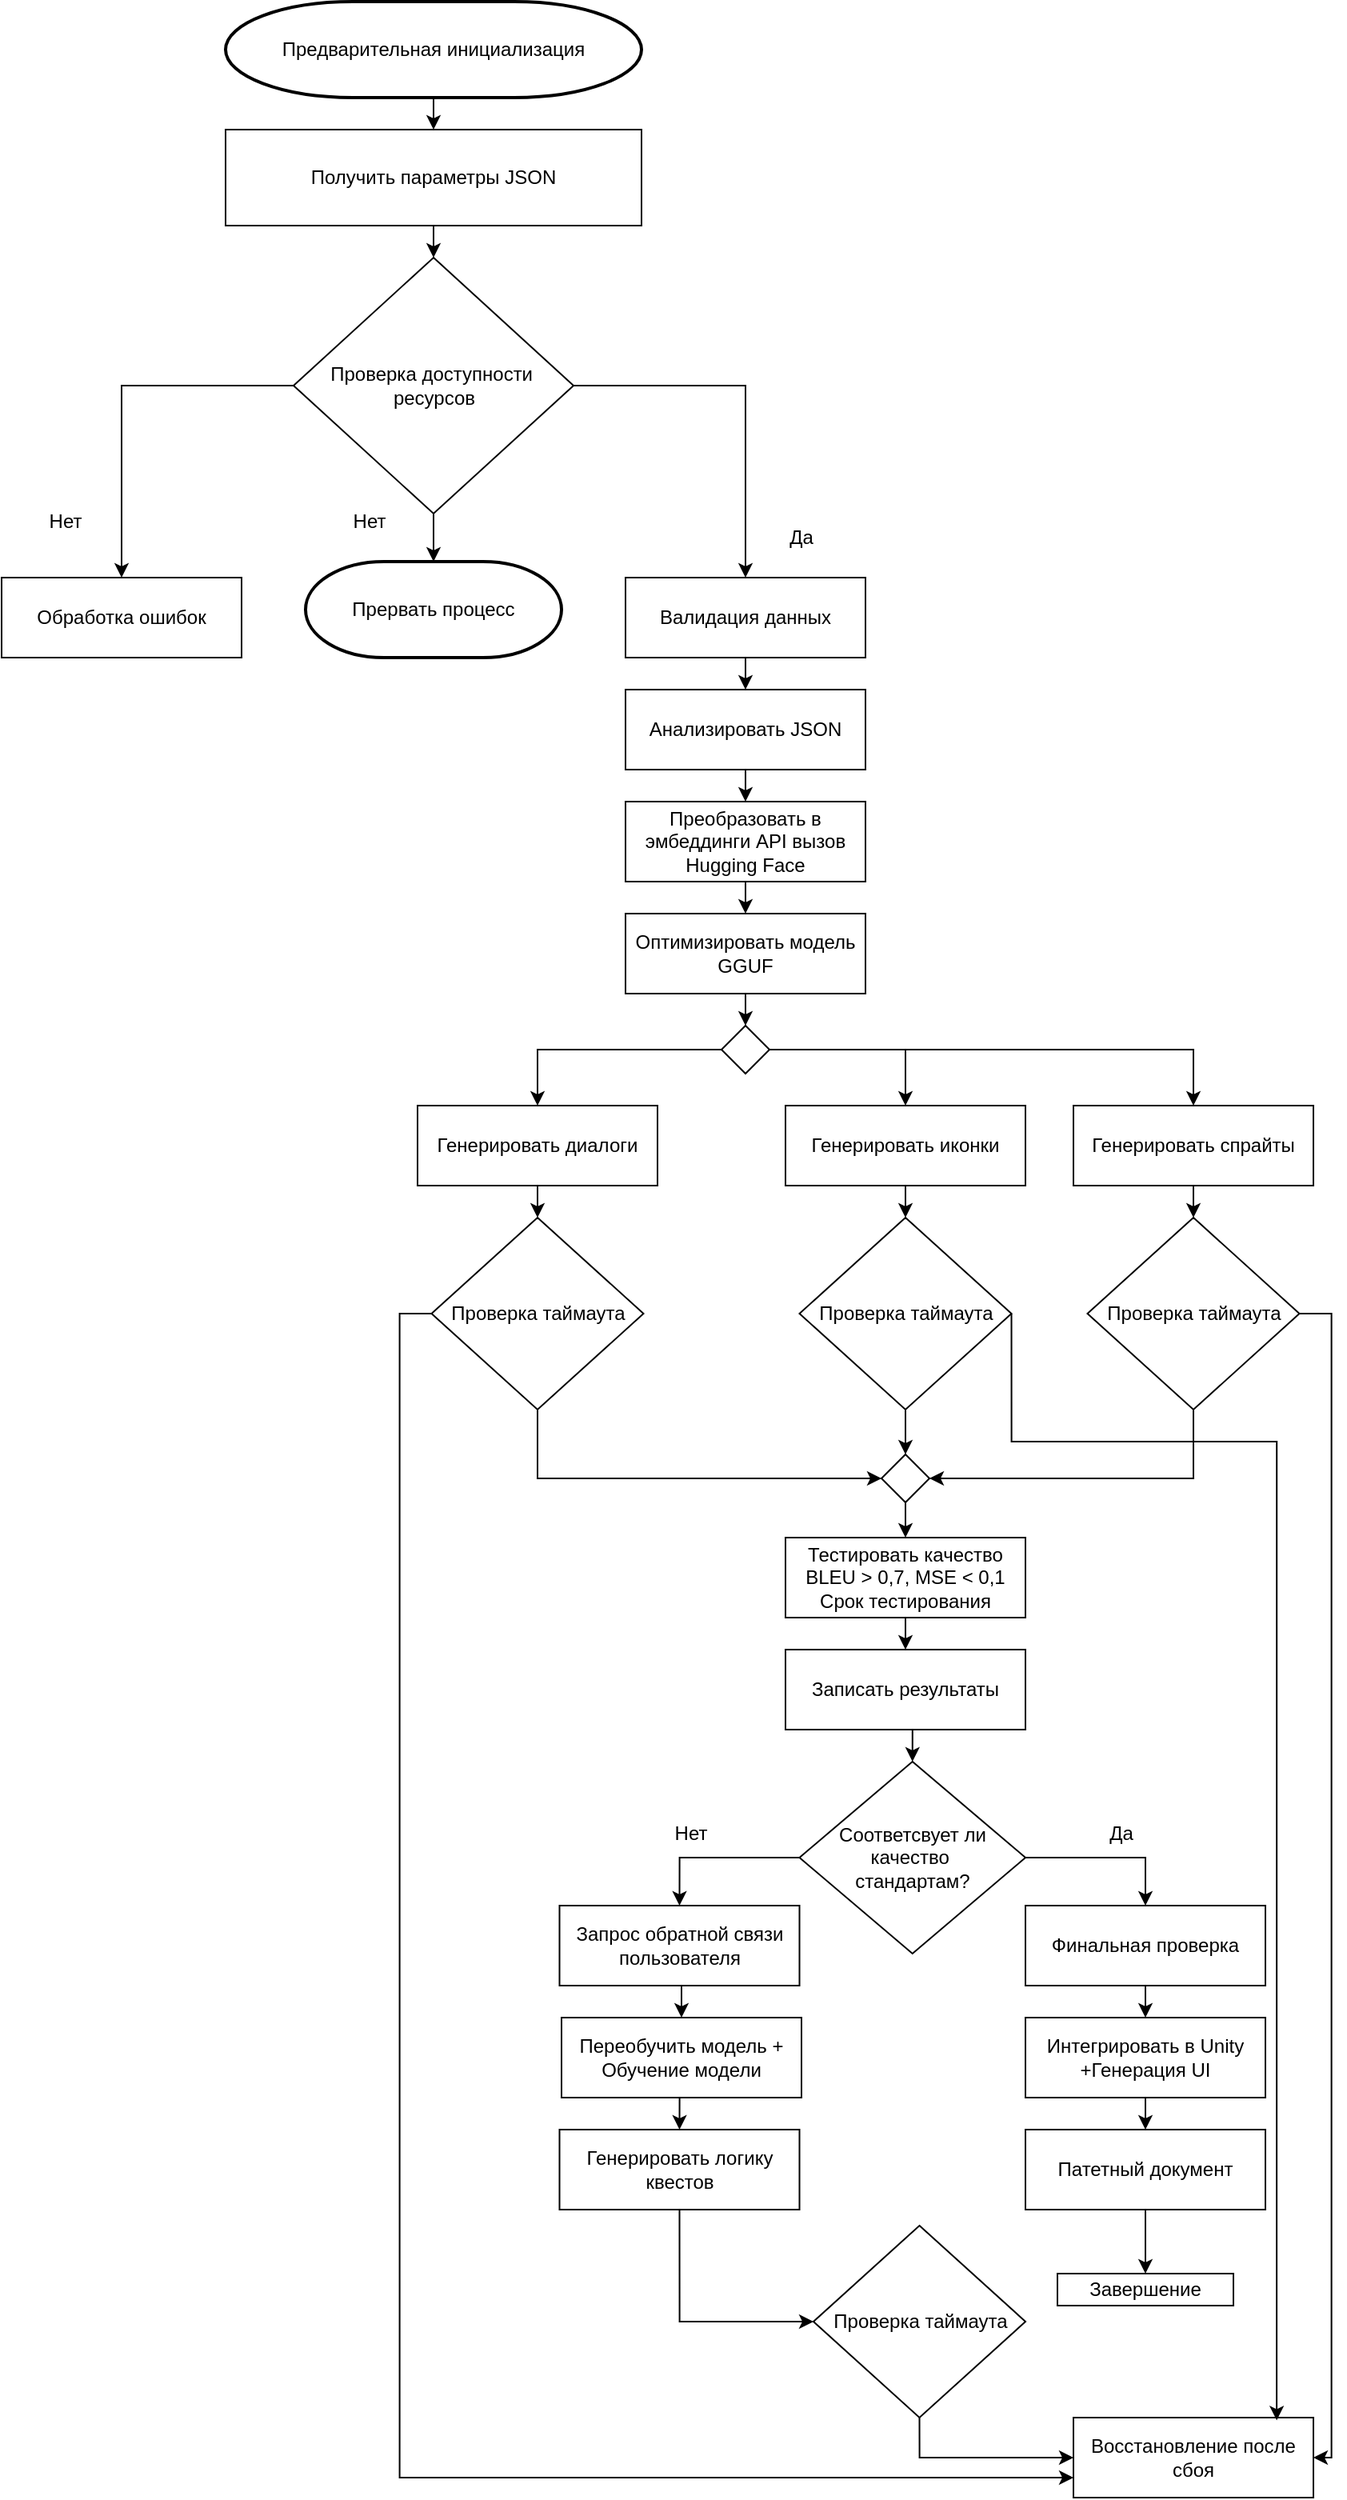 <mxfile version="28.1.2">
  <diagram name="Страница — 1" id="5c0BLK29okG479-dv1Sy">
    <mxGraphModel dx="3153" dy="1650" grid="1" gridSize="10" guides="1" tooltips="1" connect="1" arrows="1" fold="1" page="1" pageScale="1" pageWidth="827" pageHeight="1169" math="0" shadow="0">
      <root>
        <mxCell id="0" />
        <mxCell id="1" parent="0" />
        <mxCell id="UNexuh7ckG4tXfka1GSK-4" style="edgeStyle=orthogonalEdgeStyle;rounded=0;orthogonalLoop=1;jettySize=auto;html=1;exitX=0.5;exitY=1;exitDx=0;exitDy=0;exitPerimeter=0;entryX=0.5;entryY=0;entryDx=0;entryDy=0;" edge="1" parent="1" source="UNexuh7ckG4tXfka1GSK-1" target="UNexuh7ckG4tXfka1GSK-2">
          <mxGeometry relative="1" as="geometry" />
        </mxCell>
        <mxCell id="UNexuh7ckG4tXfka1GSK-1" value="Предварительная инициализация" style="strokeWidth=2;html=1;shape=mxgraph.flowchart.terminator;whiteSpace=wrap;" vertex="1" parent="1">
          <mxGeometry x="290" y="50" width="260" height="60" as="geometry" />
        </mxCell>
        <mxCell id="UNexuh7ckG4tXfka1GSK-5" style="edgeStyle=orthogonalEdgeStyle;rounded=0;orthogonalLoop=1;jettySize=auto;html=1;exitX=0.5;exitY=1;exitDx=0;exitDy=0;entryX=0.5;entryY=0;entryDx=0;entryDy=0;" edge="1" parent="1" source="UNexuh7ckG4tXfka1GSK-2" target="UNexuh7ckG4tXfka1GSK-3">
          <mxGeometry relative="1" as="geometry" />
        </mxCell>
        <mxCell id="UNexuh7ckG4tXfka1GSK-2" value="Получить параметры JSON" style="rounded=0;whiteSpace=wrap;html=1;" vertex="1" parent="1">
          <mxGeometry x="290" y="130" width="260" height="60" as="geometry" />
        </mxCell>
        <mxCell id="UNexuh7ckG4tXfka1GSK-9" style="edgeStyle=orthogonalEdgeStyle;rounded=0;orthogonalLoop=1;jettySize=auto;html=1;exitX=1;exitY=0.5;exitDx=0;exitDy=0;" edge="1" parent="1" source="UNexuh7ckG4tXfka1GSK-3" target="UNexuh7ckG4tXfka1GSK-8">
          <mxGeometry relative="1" as="geometry" />
        </mxCell>
        <mxCell id="UNexuh7ckG4tXfka1GSK-12" style="edgeStyle=orthogonalEdgeStyle;rounded=0;orthogonalLoop=1;jettySize=auto;html=1;exitX=0;exitY=0.5;exitDx=0;exitDy=0;" edge="1" parent="1" source="UNexuh7ckG4tXfka1GSK-3" target="UNexuh7ckG4tXfka1GSK-6">
          <mxGeometry relative="1" as="geometry" />
        </mxCell>
        <mxCell id="UNexuh7ckG4tXfka1GSK-3" value="Проверка доступности&amp;nbsp;&lt;div&gt;ресурсов&lt;/div&gt;" style="rhombus;whiteSpace=wrap;html=1;" vertex="1" parent="1">
          <mxGeometry x="332.5" y="210" width="175" height="160" as="geometry" />
        </mxCell>
        <mxCell id="UNexuh7ckG4tXfka1GSK-6" value="Обработка ошибок" style="rounded=0;whiteSpace=wrap;html=1;" vertex="1" parent="1">
          <mxGeometry x="150" y="410" width="150" height="50" as="geometry" />
        </mxCell>
        <mxCell id="UNexuh7ckG4tXfka1GSK-7" value="Прервать процесс" style="strokeWidth=2;html=1;shape=mxgraph.flowchart.terminator;whiteSpace=wrap;" vertex="1" parent="1">
          <mxGeometry x="340" y="400" width="160" height="60" as="geometry" />
        </mxCell>
        <mxCell id="UNexuh7ckG4tXfka1GSK-17" style="edgeStyle=orthogonalEdgeStyle;rounded=0;orthogonalLoop=1;jettySize=auto;html=1;exitX=0.5;exitY=1;exitDx=0;exitDy=0;entryX=0.5;entryY=0;entryDx=0;entryDy=0;" edge="1" parent="1" source="UNexuh7ckG4tXfka1GSK-8" target="UNexuh7ckG4tXfka1GSK-16">
          <mxGeometry relative="1" as="geometry" />
        </mxCell>
        <mxCell id="UNexuh7ckG4tXfka1GSK-8" value="Валидация данных" style="rounded=0;whiteSpace=wrap;html=1;" vertex="1" parent="1">
          <mxGeometry x="540" y="410" width="150" height="50" as="geometry" />
        </mxCell>
        <mxCell id="UNexuh7ckG4tXfka1GSK-11" style="edgeStyle=orthogonalEdgeStyle;rounded=0;orthogonalLoop=1;jettySize=auto;html=1;exitX=0.5;exitY=1;exitDx=0;exitDy=0;entryX=0.5;entryY=0;entryDx=0;entryDy=0;entryPerimeter=0;" edge="1" parent="1" source="UNexuh7ckG4tXfka1GSK-3" target="UNexuh7ckG4tXfka1GSK-7">
          <mxGeometry relative="1" as="geometry" />
        </mxCell>
        <mxCell id="UNexuh7ckG4tXfka1GSK-13" value="Нет" style="text;html=1;align=center;verticalAlign=middle;whiteSpace=wrap;rounded=0;" vertex="1" parent="1">
          <mxGeometry x="160" y="360" width="60" height="30" as="geometry" />
        </mxCell>
        <mxCell id="UNexuh7ckG4tXfka1GSK-14" value="Нет" style="text;html=1;align=center;verticalAlign=middle;whiteSpace=wrap;rounded=0;" vertex="1" parent="1">
          <mxGeometry x="350" y="360" width="60" height="30" as="geometry" />
        </mxCell>
        <mxCell id="UNexuh7ckG4tXfka1GSK-15" value="Да" style="text;html=1;align=center;verticalAlign=middle;whiteSpace=wrap;rounded=0;" vertex="1" parent="1">
          <mxGeometry x="620" y="370" width="60" height="30" as="geometry" />
        </mxCell>
        <mxCell id="UNexuh7ckG4tXfka1GSK-19" style="edgeStyle=orthogonalEdgeStyle;rounded=0;orthogonalLoop=1;jettySize=auto;html=1;exitX=0.5;exitY=1;exitDx=0;exitDy=0;entryX=0.5;entryY=0;entryDx=0;entryDy=0;" edge="1" parent="1" source="UNexuh7ckG4tXfka1GSK-16" target="UNexuh7ckG4tXfka1GSK-18">
          <mxGeometry relative="1" as="geometry" />
        </mxCell>
        <mxCell id="UNexuh7ckG4tXfka1GSK-16" value="Анализировать JSON" style="rounded=0;whiteSpace=wrap;html=1;" vertex="1" parent="1">
          <mxGeometry x="540" y="480" width="150" height="50" as="geometry" />
        </mxCell>
        <mxCell id="UNexuh7ckG4tXfka1GSK-21" style="edgeStyle=orthogonalEdgeStyle;rounded=0;orthogonalLoop=1;jettySize=auto;html=1;exitX=0.5;exitY=1;exitDx=0;exitDy=0;entryX=0.5;entryY=0;entryDx=0;entryDy=0;" edge="1" parent="1" source="UNexuh7ckG4tXfka1GSK-18" target="UNexuh7ckG4tXfka1GSK-20">
          <mxGeometry relative="1" as="geometry" />
        </mxCell>
        <mxCell id="UNexuh7ckG4tXfka1GSK-18" value="Преобразовать в эмбеддинги API вызов Hugging Face" style="rounded=0;whiteSpace=wrap;html=1;" vertex="1" parent="1">
          <mxGeometry x="540" y="550" width="150" height="50" as="geometry" />
        </mxCell>
        <mxCell id="UNexuh7ckG4tXfka1GSK-23" style="edgeStyle=orthogonalEdgeStyle;rounded=0;orthogonalLoop=1;jettySize=auto;html=1;exitX=0.5;exitY=1;exitDx=0;exitDy=0;entryX=0.5;entryY=0;entryDx=0;entryDy=0;" edge="1" parent="1" source="UNexuh7ckG4tXfka1GSK-20" target="UNexuh7ckG4tXfka1GSK-22">
          <mxGeometry relative="1" as="geometry" />
        </mxCell>
        <mxCell id="UNexuh7ckG4tXfka1GSK-20" value="Оптимизировать модель GGUF" style="rounded=0;whiteSpace=wrap;html=1;" vertex="1" parent="1">
          <mxGeometry x="540" y="620" width="150" height="50" as="geometry" />
        </mxCell>
        <mxCell id="UNexuh7ckG4tXfka1GSK-28" style="edgeStyle=orthogonalEdgeStyle;rounded=0;orthogonalLoop=1;jettySize=auto;html=1;exitX=1;exitY=0.5;exitDx=0;exitDy=0;entryX=0.5;entryY=0;entryDx=0;entryDy=0;" edge="1" parent="1" source="UNexuh7ckG4tXfka1GSK-22" target="UNexuh7ckG4tXfka1GSK-24">
          <mxGeometry relative="1" as="geometry" />
        </mxCell>
        <mxCell id="UNexuh7ckG4tXfka1GSK-29" style="edgeStyle=orthogonalEdgeStyle;rounded=0;orthogonalLoop=1;jettySize=auto;html=1;exitX=0;exitY=0.5;exitDx=0;exitDy=0;entryX=0.5;entryY=0;entryDx=0;entryDy=0;" edge="1" parent="1" source="UNexuh7ckG4tXfka1GSK-22" target="UNexuh7ckG4tXfka1GSK-26">
          <mxGeometry relative="1" as="geometry" />
        </mxCell>
        <mxCell id="UNexuh7ckG4tXfka1GSK-22" value="" style="rhombus;whiteSpace=wrap;html=1;" vertex="1" parent="1">
          <mxGeometry x="600" y="690" width="30" height="30" as="geometry" />
        </mxCell>
        <mxCell id="UNexuh7ckG4tXfka1GSK-34" style="edgeStyle=orthogonalEdgeStyle;rounded=0;orthogonalLoop=1;jettySize=auto;html=1;exitX=0.5;exitY=1;exitDx=0;exitDy=0;entryX=0.5;entryY=0;entryDx=0;entryDy=0;" edge="1" parent="1" source="UNexuh7ckG4tXfka1GSK-24" target="UNexuh7ckG4tXfka1GSK-31">
          <mxGeometry relative="1" as="geometry" />
        </mxCell>
        <mxCell id="UNexuh7ckG4tXfka1GSK-24" value="Генерировать иконки" style="rounded=0;whiteSpace=wrap;html=1;" vertex="1" parent="1">
          <mxGeometry x="640" y="740" width="150" height="50" as="geometry" />
        </mxCell>
        <mxCell id="UNexuh7ckG4tXfka1GSK-35" style="edgeStyle=orthogonalEdgeStyle;rounded=0;orthogonalLoop=1;jettySize=auto;html=1;exitX=0.5;exitY=1;exitDx=0;exitDy=0;entryX=0.5;entryY=0;entryDx=0;entryDy=0;" edge="1" parent="1" source="UNexuh7ckG4tXfka1GSK-25" target="UNexuh7ckG4tXfka1GSK-32">
          <mxGeometry relative="1" as="geometry" />
        </mxCell>
        <mxCell id="UNexuh7ckG4tXfka1GSK-25" value="Генерировать спрайты" style="rounded=0;whiteSpace=wrap;html=1;" vertex="1" parent="1">
          <mxGeometry x="820" y="740" width="150" height="50" as="geometry" />
        </mxCell>
        <mxCell id="UNexuh7ckG4tXfka1GSK-33" style="edgeStyle=orthogonalEdgeStyle;rounded=0;orthogonalLoop=1;jettySize=auto;html=1;exitX=0.5;exitY=1;exitDx=0;exitDy=0;entryX=0.5;entryY=0;entryDx=0;entryDy=0;" edge="1" parent="1" source="UNexuh7ckG4tXfka1GSK-26" target="UNexuh7ckG4tXfka1GSK-30">
          <mxGeometry relative="1" as="geometry" />
        </mxCell>
        <mxCell id="UNexuh7ckG4tXfka1GSK-26" value="Генерировать диалоги" style="rounded=0;whiteSpace=wrap;html=1;" vertex="1" parent="1">
          <mxGeometry x="410" y="740" width="150" height="50" as="geometry" />
        </mxCell>
        <mxCell id="UNexuh7ckG4tXfka1GSK-27" style="edgeStyle=orthogonalEdgeStyle;rounded=0;orthogonalLoop=1;jettySize=auto;html=1;exitX=1;exitY=0.5;exitDx=0;exitDy=0;entryX=0.5;entryY=0;entryDx=0;entryDy=0;" edge="1" parent="1" source="UNexuh7ckG4tXfka1GSK-22" target="UNexuh7ckG4tXfka1GSK-25">
          <mxGeometry relative="1" as="geometry" />
        </mxCell>
        <mxCell id="UNexuh7ckG4tXfka1GSK-39" style="edgeStyle=orthogonalEdgeStyle;rounded=0;orthogonalLoop=1;jettySize=auto;html=1;exitX=0.5;exitY=1;exitDx=0;exitDy=0;entryX=0;entryY=0.5;entryDx=0;entryDy=0;" edge="1" parent="1" source="UNexuh7ckG4tXfka1GSK-30" target="UNexuh7ckG4tXfka1GSK-36">
          <mxGeometry relative="1" as="geometry" />
        </mxCell>
        <mxCell id="UNexuh7ckG4tXfka1GSK-69" style="edgeStyle=orthogonalEdgeStyle;rounded=0;orthogonalLoop=1;jettySize=auto;html=1;exitX=0;exitY=0.5;exitDx=0;exitDy=0;entryX=0;entryY=0.75;entryDx=0;entryDy=0;" edge="1" parent="1" source="UNexuh7ckG4tXfka1GSK-30" target="UNexuh7ckG4tXfka1GSK-64">
          <mxGeometry relative="1" as="geometry" />
        </mxCell>
        <mxCell id="UNexuh7ckG4tXfka1GSK-30" value="Проверка таймаута" style="rhombus;whiteSpace=wrap;html=1;" vertex="1" parent="1">
          <mxGeometry x="418.75" y="810" width="132.5" height="120" as="geometry" />
        </mxCell>
        <mxCell id="UNexuh7ckG4tXfka1GSK-37" style="edgeStyle=orthogonalEdgeStyle;rounded=0;orthogonalLoop=1;jettySize=auto;html=1;exitX=0.5;exitY=1;exitDx=0;exitDy=0;entryX=0.5;entryY=0;entryDx=0;entryDy=0;" edge="1" parent="1" source="UNexuh7ckG4tXfka1GSK-31" target="UNexuh7ckG4tXfka1GSK-36">
          <mxGeometry relative="1" as="geometry" />
        </mxCell>
        <mxCell id="UNexuh7ckG4tXfka1GSK-31" value="Проверка таймаута" style="rhombus;whiteSpace=wrap;html=1;" vertex="1" parent="1">
          <mxGeometry x="648.75" y="810" width="132.5" height="120" as="geometry" />
        </mxCell>
        <mxCell id="UNexuh7ckG4tXfka1GSK-40" style="edgeStyle=orthogonalEdgeStyle;rounded=0;orthogonalLoop=1;jettySize=auto;html=1;exitX=0.5;exitY=1;exitDx=0;exitDy=0;entryX=1;entryY=0.5;entryDx=0;entryDy=0;" edge="1" parent="1" source="UNexuh7ckG4tXfka1GSK-32" target="UNexuh7ckG4tXfka1GSK-36">
          <mxGeometry relative="1" as="geometry" />
        </mxCell>
        <mxCell id="UNexuh7ckG4tXfka1GSK-68" style="edgeStyle=orthogonalEdgeStyle;rounded=0;orthogonalLoop=1;jettySize=auto;html=1;exitX=1;exitY=0.5;exitDx=0;exitDy=0;entryX=1;entryY=0.5;entryDx=0;entryDy=0;" edge="1" parent="1" source="UNexuh7ckG4tXfka1GSK-32" target="UNexuh7ckG4tXfka1GSK-64">
          <mxGeometry relative="1" as="geometry" />
        </mxCell>
        <mxCell id="UNexuh7ckG4tXfka1GSK-32" value="Проверка таймаута" style="rhombus;whiteSpace=wrap;html=1;" vertex="1" parent="1">
          <mxGeometry x="828.75" y="810" width="132.5" height="120" as="geometry" />
        </mxCell>
        <mxCell id="UNexuh7ckG4tXfka1GSK-42" style="edgeStyle=orthogonalEdgeStyle;rounded=0;orthogonalLoop=1;jettySize=auto;html=1;exitX=0.5;exitY=1;exitDx=0;exitDy=0;entryX=0.5;entryY=0;entryDx=0;entryDy=0;" edge="1" parent="1" source="UNexuh7ckG4tXfka1GSK-36" target="UNexuh7ckG4tXfka1GSK-41">
          <mxGeometry relative="1" as="geometry" />
        </mxCell>
        <mxCell id="UNexuh7ckG4tXfka1GSK-36" value="" style="rhombus;whiteSpace=wrap;html=1;" vertex="1" parent="1">
          <mxGeometry x="700" y="958" width="30" height="30" as="geometry" />
        </mxCell>
        <mxCell id="UNexuh7ckG4tXfka1GSK-44" style="edgeStyle=orthogonalEdgeStyle;rounded=0;orthogonalLoop=1;jettySize=auto;html=1;exitX=0.5;exitY=1;exitDx=0;exitDy=0;entryX=0.5;entryY=0;entryDx=0;entryDy=0;" edge="1" parent="1" source="UNexuh7ckG4tXfka1GSK-41" target="UNexuh7ckG4tXfka1GSK-43">
          <mxGeometry relative="1" as="geometry" />
        </mxCell>
        <mxCell id="UNexuh7ckG4tXfka1GSK-41" value="Тестировать качество&lt;div&gt;BLEU &amp;gt; 0,7, MSE &amp;lt; 0,1&lt;/div&gt;&lt;div&gt;Срок тестирования&lt;/div&gt;" style="rounded=0;whiteSpace=wrap;html=1;" vertex="1" parent="1">
          <mxGeometry x="640" y="1010" width="150" height="50" as="geometry" />
        </mxCell>
        <mxCell id="UNexuh7ckG4tXfka1GSK-46" style="edgeStyle=orthogonalEdgeStyle;rounded=0;orthogonalLoop=1;jettySize=auto;html=1;exitX=0.5;exitY=1;exitDx=0;exitDy=0;entryX=0.5;entryY=0;entryDx=0;entryDy=0;" edge="1" parent="1" source="UNexuh7ckG4tXfka1GSK-43" target="UNexuh7ckG4tXfka1GSK-45">
          <mxGeometry relative="1" as="geometry" />
        </mxCell>
        <mxCell id="UNexuh7ckG4tXfka1GSK-43" value="Записать результаты" style="rounded=0;whiteSpace=wrap;html=1;" vertex="1" parent="1">
          <mxGeometry x="640" y="1080" width="150" height="50" as="geometry" />
        </mxCell>
        <mxCell id="UNexuh7ckG4tXfka1GSK-50" style="edgeStyle=orthogonalEdgeStyle;rounded=0;orthogonalLoop=1;jettySize=auto;html=1;exitX=0;exitY=0.5;exitDx=0;exitDy=0;entryX=0.5;entryY=0;entryDx=0;entryDy=0;" edge="1" parent="1" source="UNexuh7ckG4tXfka1GSK-45" target="UNexuh7ckG4tXfka1GSK-48">
          <mxGeometry relative="1" as="geometry" />
        </mxCell>
        <mxCell id="UNexuh7ckG4tXfka1GSK-45" value="Соответсвует ли качество&amp;nbsp;&lt;div&gt;стандартам?&lt;/div&gt;" style="rhombus;whiteSpace=wrap;html=1;" vertex="1" parent="1">
          <mxGeometry x="648.75" y="1150" width="141.25" height="120" as="geometry" />
        </mxCell>
        <mxCell id="UNexuh7ckG4tXfka1GSK-55" style="edgeStyle=orthogonalEdgeStyle;rounded=0;orthogonalLoop=1;jettySize=auto;html=1;exitX=0.5;exitY=1;exitDx=0;exitDy=0;entryX=0.5;entryY=0;entryDx=0;entryDy=0;" edge="1" parent="1" source="UNexuh7ckG4tXfka1GSK-47" target="UNexuh7ckG4tXfka1GSK-54">
          <mxGeometry relative="1" as="geometry" />
        </mxCell>
        <mxCell id="UNexuh7ckG4tXfka1GSK-47" value="Финальная проверка" style="rounded=0;whiteSpace=wrap;html=1;" vertex="1" parent="1">
          <mxGeometry x="790" y="1240" width="150" height="50" as="geometry" />
        </mxCell>
        <mxCell id="UNexuh7ckG4tXfka1GSK-56" style="edgeStyle=orthogonalEdgeStyle;rounded=0;orthogonalLoop=1;jettySize=auto;html=1;exitX=0.5;exitY=1;exitDx=0;exitDy=0;entryX=0.5;entryY=0;entryDx=0;entryDy=0;" edge="1" parent="1" source="UNexuh7ckG4tXfka1GSK-48" target="UNexuh7ckG4tXfka1GSK-53">
          <mxGeometry relative="1" as="geometry" />
        </mxCell>
        <mxCell id="UNexuh7ckG4tXfka1GSK-48" value="Запрос обратной связи пользователя" style="rounded=0;whiteSpace=wrap;html=1;" vertex="1" parent="1">
          <mxGeometry x="498.75" y="1240" width="150" height="50" as="geometry" />
        </mxCell>
        <mxCell id="UNexuh7ckG4tXfka1GSK-49" style="edgeStyle=orthogonalEdgeStyle;rounded=0;orthogonalLoop=1;jettySize=auto;html=1;exitX=1;exitY=0.5;exitDx=0;exitDy=0;entryX=0.5;entryY=0;entryDx=0;entryDy=0;" edge="1" parent="1" source="UNexuh7ckG4tXfka1GSK-45" target="UNexuh7ckG4tXfka1GSK-47">
          <mxGeometry relative="1" as="geometry" />
        </mxCell>
        <mxCell id="UNexuh7ckG4tXfka1GSK-51" value="Да" style="text;html=1;align=center;verticalAlign=middle;whiteSpace=wrap;rounded=0;" vertex="1" parent="1">
          <mxGeometry x="820" y="1180" width="60" height="30" as="geometry" />
        </mxCell>
        <mxCell id="UNexuh7ckG4tXfka1GSK-52" value="Нет" style="text;html=1;align=center;verticalAlign=middle;whiteSpace=wrap;rounded=0;" vertex="1" parent="1">
          <mxGeometry x="551.25" y="1180" width="60" height="30" as="geometry" />
        </mxCell>
        <mxCell id="UNexuh7ckG4tXfka1GSK-60" style="edgeStyle=orthogonalEdgeStyle;rounded=0;orthogonalLoop=1;jettySize=auto;html=1;exitX=0.5;exitY=1;exitDx=0;exitDy=0;entryX=0.5;entryY=0;entryDx=0;entryDy=0;" edge="1" parent="1" source="UNexuh7ckG4tXfka1GSK-53" target="UNexuh7ckG4tXfka1GSK-57">
          <mxGeometry relative="1" as="geometry" />
        </mxCell>
        <mxCell id="UNexuh7ckG4tXfka1GSK-53" value="Переобучить модель + Обучение модели" style="rounded=0;whiteSpace=wrap;html=1;" vertex="1" parent="1">
          <mxGeometry x="500" y="1310" width="150" height="50" as="geometry" />
        </mxCell>
        <mxCell id="UNexuh7ckG4tXfka1GSK-61" style="edgeStyle=orthogonalEdgeStyle;rounded=0;orthogonalLoop=1;jettySize=auto;html=1;exitX=0.5;exitY=1;exitDx=0;exitDy=0;entryX=0.5;entryY=0;entryDx=0;entryDy=0;" edge="1" parent="1" source="UNexuh7ckG4tXfka1GSK-54" target="UNexuh7ckG4tXfka1GSK-58">
          <mxGeometry relative="1" as="geometry" />
        </mxCell>
        <mxCell id="UNexuh7ckG4tXfka1GSK-54" value="Интегрировать в Unity&lt;br&gt;+Генерация UI" style="rounded=0;whiteSpace=wrap;html=1;" vertex="1" parent="1">
          <mxGeometry x="790" y="1310" width="150" height="50" as="geometry" />
        </mxCell>
        <mxCell id="UNexuh7ckG4tXfka1GSK-63" style="edgeStyle=orthogonalEdgeStyle;rounded=0;orthogonalLoop=1;jettySize=auto;html=1;exitX=0.5;exitY=1;exitDx=0;exitDy=0;entryX=0;entryY=0.5;entryDx=0;entryDy=0;" edge="1" parent="1" source="UNexuh7ckG4tXfka1GSK-57" target="UNexuh7ckG4tXfka1GSK-62">
          <mxGeometry relative="1" as="geometry" />
        </mxCell>
        <mxCell id="UNexuh7ckG4tXfka1GSK-57" value="Генерировать логику квестов" style="rounded=0;whiteSpace=wrap;html=1;" vertex="1" parent="1">
          <mxGeometry x="498.75" y="1380" width="150" height="50" as="geometry" />
        </mxCell>
        <mxCell id="UNexuh7ckG4tXfka1GSK-66" style="edgeStyle=orthogonalEdgeStyle;rounded=0;orthogonalLoop=1;jettySize=auto;html=1;exitX=0.5;exitY=1;exitDx=0;exitDy=0;" edge="1" parent="1" source="UNexuh7ckG4tXfka1GSK-58" target="UNexuh7ckG4tXfka1GSK-65">
          <mxGeometry relative="1" as="geometry" />
        </mxCell>
        <mxCell id="UNexuh7ckG4tXfka1GSK-58" value="Патетный документ" style="rounded=0;whiteSpace=wrap;html=1;" vertex="1" parent="1">
          <mxGeometry x="790" y="1380" width="150" height="50" as="geometry" />
        </mxCell>
        <mxCell id="UNexuh7ckG4tXfka1GSK-67" style="edgeStyle=orthogonalEdgeStyle;rounded=0;orthogonalLoop=1;jettySize=auto;html=1;exitX=0.5;exitY=1;exitDx=0;exitDy=0;entryX=0;entryY=0.5;entryDx=0;entryDy=0;" edge="1" parent="1" source="UNexuh7ckG4tXfka1GSK-62" target="UNexuh7ckG4tXfka1GSK-64">
          <mxGeometry relative="1" as="geometry" />
        </mxCell>
        <mxCell id="UNexuh7ckG4tXfka1GSK-62" value="Проверка таймаута" style="rhombus;whiteSpace=wrap;html=1;" vertex="1" parent="1">
          <mxGeometry x="657.5" y="1440" width="132.5" height="120" as="geometry" />
        </mxCell>
        <mxCell id="UNexuh7ckG4tXfka1GSK-64" value="Восстановление после сбоя" style="rounded=0;whiteSpace=wrap;html=1;" vertex="1" parent="1">
          <mxGeometry x="820" y="1560" width="150" height="50" as="geometry" />
        </mxCell>
        <mxCell id="UNexuh7ckG4tXfka1GSK-65" value="Завершение" style="rounded=0;whiteSpace=wrap;html=1;" vertex="1" parent="1">
          <mxGeometry x="810" y="1470" width="110" height="20" as="geometry" />
        </mxCell>
        <mxCell id="UNexuh7ckG4tXfka1GSK-71" style="edgeStyle=orthogonalEdgeStyle;rounded=0;orthogonalLoop=1;jettySize=auto;html=1;exitX=1;exitY=0.5;exitDx=0;exitDy=0;entryX=0.847;entryY=0.034;entryDx=0;entryDy=0;entryPerimeter=0;" edge="1" parent="1" source="UNexuh7ckG4tXfka1GSK-31" target="UNexuh7ckG4tXfka1GSK-64">
          <mxGeometry relative="1" as="geometry">
            <Array as="points">
              <mxPoint x="781" y="950" />
              <mxPoint x="947" y="950" />
            </Array>
          </mxGeometry>
        </mxCell>
      </root>
    </mxGraphModel>
  </diagram>
</mxfile>

